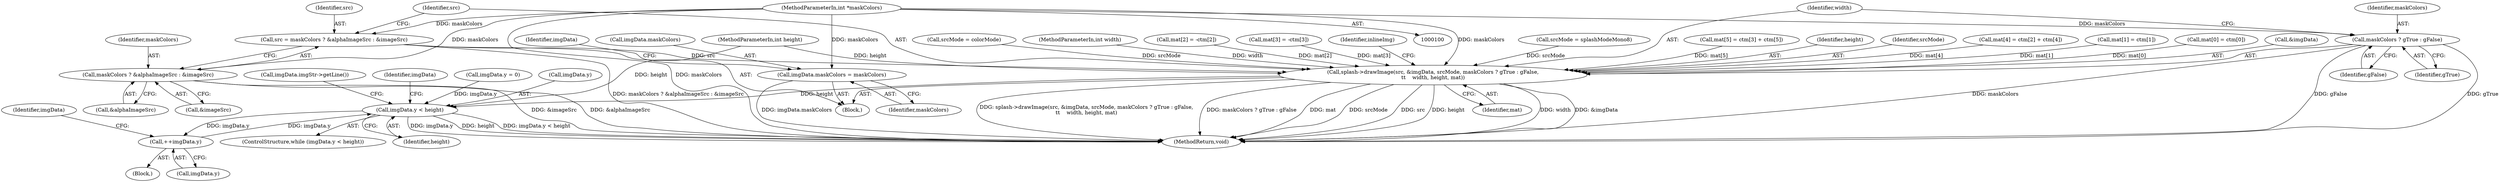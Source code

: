 digraph "0_poppler_284a92899602daa4a7f429e61849e794569310b5@pointer" {
"1000107" [label="(MethodParameterIn,int *maskColors)"];
"1000188" [label="(Call,imgData.maskColors = maskColors)"];
"1000523" [label="(Call,src = maskColors ? &alphaImageSrc : &imageSrc)"];
"1000531" [label="(Call,splash->drawImage(src, &imgData, srcMode, maskColors ? gTrue : gFalse,\n\t\t    width, height, mat))"];
"1000547" [label="(Call,imgData.y < height)"];
"1000554" [label="(Call,++imgData.y)"];
"1000525" [label="(Call,maskColors ? &alphaImageSrc : &imageSrc)"];
"1000536" [label="(Call,maskColors ? gTrue : gFalse)"];
"1000520" [label="(Call,srcMode = colorMode)"];
"1000104" [label="(MethodParameterIn,int width)"];
"1000138" [label="(Call,mat[2] = -ctm[2])"];
"1000146" [label="(Call,mat[3] = -ctm[3])"];
"1000539" [label="(Identifier,gFalse)"];
"1000546" [label="(ControlStructure,while (imgData.y < height))"];
"1000532" [label="(Identifier,src)"];
"1000538" [label="(Identifier,gTrue)"];
"1000554" [label="(Call,++imgData.y)"];
"1000552" [label="(Block,)"];
"1000189" [label="(Call,imgData.maskColors)"];
"1000542" [label="(Identifier,mat)"];
"1000109" [label="(Block,)"];
"1000107" [label="(MethodParameterIn,int *maskColors)"];
"1000192" [label="(Identifier,maskColors)"];
"1000555" [label="(Call,imgData.y)"];
"1000165" [label="(Call,mat[5] = ctm[3] + ctm[5])"];
"1000541" [label="(Identifier,height)"];
"1000529" [label="(Call,&imageSrc)"];
"1000536" [label="(Call,maskColors ? gTrue : gFalse)"];
"1000525" [label="(Call,maskColors ? &alphaImageSrc : &imageSrc)"];
"1000535" [label="(Identifier,srcMode)"];
"1000188" [label="(Call,imgData.maskColors = maskColors)"];
"1000553" [label="(Call,imgData.imgStr->getLine())"];
"1000154" [label="(Call,mat[4] = ctm[2] + ctm[4])"];
"1000527" [label="(Call,&alphaImageSrc)"];
"1000131" [label="(Call,mat[1] = ctm[1])"];
"1000547" [label="(Call,imgData.y < height)"];
"1000124" [label="(Call,mat[0] = ctm[0])"];
"1000523" [label="(Call,src = maskColors ? &alphaImageSrc : &imageSrc)"];
"1000195" [label="(Identifier,imgData)"];
"1000533" [label="(Call,&imgData)"];
"1000537" [label="(Identifier,maskColors)"];
"1000560" [label="(Identifier,imgData)"];
"1000208" [label="(Call,imgData.y = 0)"];
"1000544" [label="(Identifier,inlineImg)"];
"1000548" [label="(Call,imgData.y)"];
"1000526" [label="(Identifier,maskColors)"];
"1000105" [label="(MethodParameterIn,int height)"];
"1000551" [label="(Identifier,height)"];
"1000566" [label="(MethodReturn,void)"];
"1000540" [label="(Identifier,width)"];
"1000549" [label="(Identifier,imgData)"];
"1000515" [label="(Call,srcMode = splashModeMono8)"];
"1000524" [label="(Identifier,src)"];
"1000531" [label="(Call,splash->drawImage(src, &imgData, srcMode, maskColors ? gTrue : gFalse,\n\t\t    width, height, mat))"];
"1000107" -> "1000100"  [label="AST: "];
"1000107" -> "1000566"  [label="DDG: maskColors"];
"1000107" -> "1000188"  [label="DDG: maskColors"];
"1000107" -> "1000523"  [label="DDG: maskColors"];
"1000107" -> "1000525"  [label="DDG: maskColors"];
"1000107" -> "1000531"  [label="DDG: maskColors"];
"1000107" -> "1000536"  [label="DDG: maskColors"];
"1000188" -> "1000109"  [label="AST: "];
"1000188" -> "1000192"  [label="CFG: "];
"1000189" -> "1000188"  [label="AST: "];
"1000192" -> "1000188"  [label="AST: "];
"1000195" -> "1000188"  [label="CFG: "];
"1000188" -> "1000566"  [label="DDG: imgData.maskColors"];
"1000523" -> "1000109"  [label="AST: "];
"1000523" -> "1000525"  [label="CFG: "];
"1000524" -> "1000523"  [label="AST: "];
"1000525" -> "1000523"  [label="AST: "];
"1000532" -> "1000523"  [label="CFG: "];
"1000523" -> "1000566"  [label="DDG: maskColors ? &alphaImageSrc : &imageSrc"];
"1000523" -> "1000531"  [label="DDG: src"];
"1000531" -> "1000109"  [label="AST: "];
"1000531" -> "1000542"  [label="CFG: "];
"1000532" -> "1000531"  [label="AST: "];
"1000533" -> "1000531"  [label="AST: "];
"1000535" -> "1000531"  [label="AST: "];
"1000536" -> "1000531"  [label="AST: "];
"1000540" -> "1000531"  [label="AST: "];
"1000541" -> "1000531"  [label="AST: "];
"1000542" -> "1000531"  [label="AST: "];
"1000544" -> "1000531"  [label="CFG: "];
"1000531" -> "1000566"  [label="DDG: width"];
"1000531" -> "1000566"  [label="DDG: &imgData"];
"1000531" -> "1000566"  [label="DDG: splash->drawImage(src, &imgData, srcMode, maskColors ? gTrue : gFalse,\n\t\t    width, height, mat)"];
"1000531" -> "1000566"  [label="DDG: maskColors ? gTrue : gFalse"];
"1000531" -> "1000566"  [label="DDG: mat"];
"1000531" -> "1000566"  [label="DDG: srcMode"];
"1000531" -> "1000566"  [label="DDG: src"];
"1000531" -> "1000566"  [label="DDG: height"];
"1000515" -> "1000531"  [label="DDG: srcMode"];
"1000520" -> "1000531"  [label="DDG: srcMode"];
"1000104" -> "1000531"  [label="DDG: width"];
"1000105" -> "1000531"  [label="DDG: height"];
"1000124" -> "1000531"  [label="DDG: mat[0]"];
"1000165" -> "1000531"  [label="DDG: mat[5]"];
"1000154" -> "1000531"  [label="DDG: mat[4]"];
"1000146" -> "1000531"  [label="DDG: mat[3]"];
"1000131" -> "1000531"  [label="DDG: mat[1]"];
"1000138" -> "1000531"  [label="DDG: mat[2]"];
"1000531" -> "1000547"  [label="DDG: height"];
"1000547" -> "1000546"  [label="AST: "];
"1000547" -> "1000551"  [label="CFG: "];
"1000548" -> "1000547"  [label="AST: "];
"1000551" -> "1000547"  [label="AST: "];
"1000553" -> "1000547"  [label="CFG: "];
"1000560" -> "1000547"  [label="CFG: "];
"1000547" -> "1000566"  [label="DDG: imgData.y"];
"1000547" -> "1000566"  [label="DDG: height"];
"1000547" -> "1000566"  [label="DDG: imgData.y < height"];
"1000208" -> "1000547"  [label="DDG: imgData.y"];
"1000554" -> "1000547"  [label="DDG: imgData.y"];
"1000105" -> "1000547"  [label="DDG: height"];
"1000547" -> "1000554"  [label="DDG: imgData.y"];
"1000554" -> "1000552"  [label="AST: "];
"1000554" -> "1000555"  [label="CFG: "];
"1000555" -> "1000554"  [label="AST: "];
"1000549" -> "1000554"  [label="CFG: "];
"1000525" -> "1000527"  [label="CFG: "];
"1000525" -> "1000529"  [label="CFG: "];
"1000526" -> "1000525"  [label="AST: "];
"1000527" -> "1000525"  [label="AST: "];
"1000529" -> "1000525"  [label="AST: "];
"1000525" -> "1000566"  [label="DDG: &imageSrc"];
"1000525" -> "1000566"  [label="DDG: &alphaImageSrc"];
"1000536" -> "1000538"  [label="CFG: "];
"1000536" -> "1000539"  [label="CFG: "];
"1000537" -> "1000536"  [label="AST: "];
"1000538" -> "1000536"  [label="AST: "];
"1000539" -> "1000536"  [label="AST: "];
"1000540" -> "1000536"  [label="CFG: "];
"1000536" -> "1000566"  [label="DDG: gFalse"];
"1000536" -> "1000566"  [label="DDG: gTrue"];
"1000536" -> "1000566"  [label="DDG: maskColors"];
}
